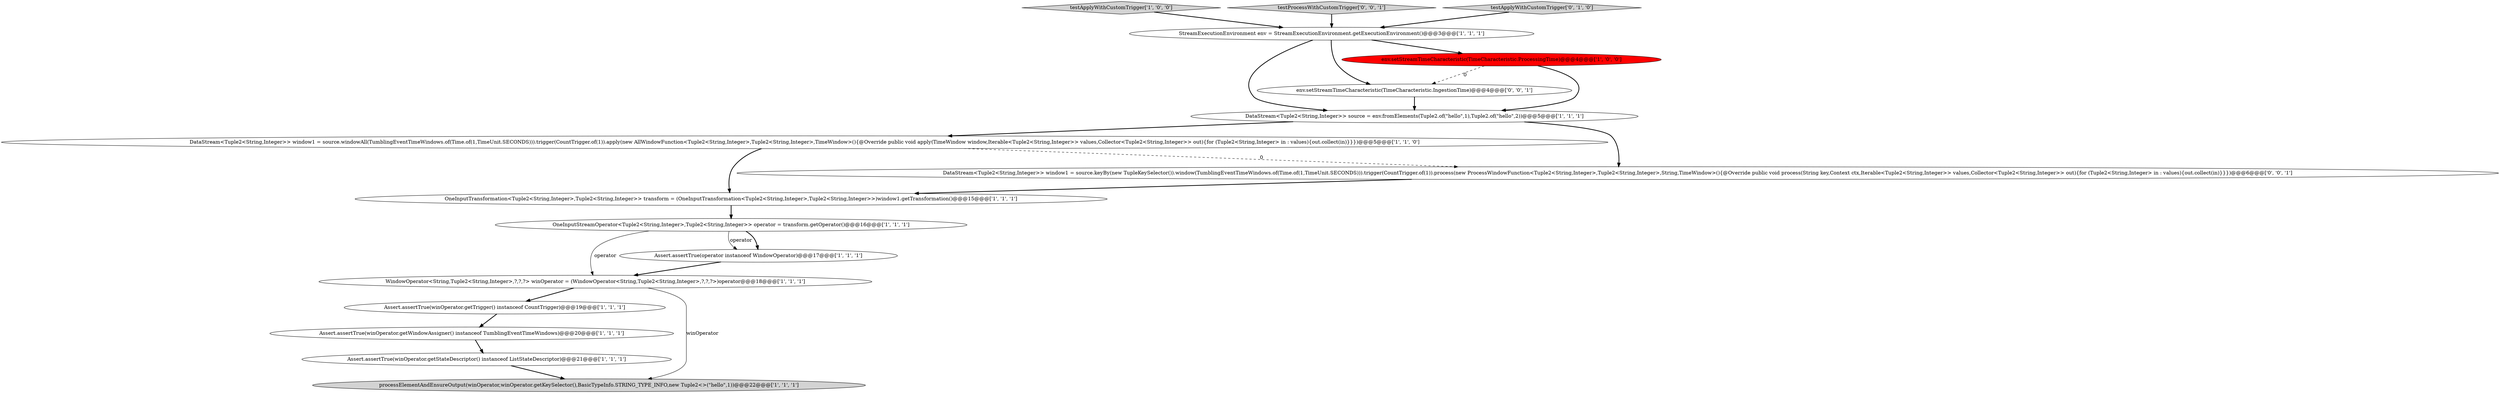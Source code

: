 digraph {
2 [style = filled, label = "WindowOperator<String,Tuple2<String,Integer>,?,?,?> winOperator = (WindowOperator<String,Tuple2<String,Integer>,?,?,?>)operator@@@18@@@['1', '1', '1']", fillcolor = white, shape = ellipse image = "AAA0AAABBB1BBB"];
15 [style = filled, label = "env.setStreamTimeCharacteristic(TimeCharacteristic.IngestionTime)@@@4@@@['0', '0', '1']", fillcolor = white, shape = ellipse image = "AAA0AAABBB3BBB"];
8 [style = filled, label = "testApplyWithCustomTrigger['1', '0', '0']", fillcolor = lightgray, shape = diamond image = "AAA0AAABBB1BBB"];
7 [style = filled, label = "Assert.assertTrue(winOperator.getStateDescriptor() instanceof ListStateDescriptor)@@@21@@@['1', '1', '1']", fillcolor = white, shape = ellipse image = "AAA0AAABBB1BBB"];
11 [style = filled, label = "DataStream<Tuple2<String,Integer>> source = env.fromElements(Tuple2.of(\"hello\",1),Tuple2.of(\"hello\",2))@@@5@@@['1', '1', '1']", fillcolor = white, shape = ellipse image = "AAA0AAABBB1BBB"];
16 [style = filled, label = "testProcessWithCustomTrigger['0', '0', '1']", fillcolor = lightgray, shape = diamond image = "AAA0AAABBB3BBB"];
13 [style = filled, label = "testApplyWithCustomTrigger['0', '1', '0']", fillcolor = lightgray, shape = diamond image = "AAA0AAABBB2BBB"];
9 [style = filled, label = "DataStream<Tuple2<String,Integer>> window1 = source.windowAll(TumblingEventTimeWindows.of(Time.of(1,TimeUnit.SECONDS))).trigger(CountTrigger.of(1)).apply(new AllWindowFunction<Tuple2<String,Integer>,Tuple2<String,Integer>,TimeWindow>(){@Override public void apply(TimeWindow window,Iterable<Tuple2<String,Integer>> values,Collector<Tuple2<String,Integer>> out){for (Tuple2<String,Integer> in : values){out.collect(in)}}})@@@5@@@['1', '1', '0']", fillcolor = white, shape = ellipse image = "AAA0AAABBB1BBB"];
5 [style = filled, label = "OneInputStreamOperator<Tuple2<String,Integer>,Tuple2<String,Integer>> operator = transform.getOperator()@@@16@@@['1', '1', '1']", fillcolor = white, shape = ellipse image = "AAA0AAABBB1BBB"];
4 [style = filled, label = "Assert.assertTrue(winOperator.getTrigger() instanceof CountTrigger)@@@19@@@['1', '1', '1']", fillcolor = white, shape = ellipse image = "AAA0AAABBB1BBB"];
3 [style = filled, label = "OneInputTransformation<Tuple2<String,Integer>,Tuple2<String,Integer>> transform = (OneInputTransformation<Tuple2<String,Integer>,Tuple2<String,Integer>>)window1.getTransformation()@@@15@@@['1', '1', '1']", fillcolor = white, shape = ellipse image = "AAA0AAABBB1BBB"];
10 [style = filled, label = "Assert.assertTrue(operator instanceof WindowOperator)@@@17@@@['1', '1', '1']", fillcolor = white, shape = ellipse image = "AAA0AAABBB1BBB"];
6 [style = filled, label = "env.setStreamTimeCharacteristic(TimeCharacteristic.ProcessingTime)@@@4@@@['1', '0', '0']", fillcolor = red, shape = ellipse image = "AAA1AAABBB1BBB"];
0 [style = filled, label = "Assert.assertTrue(winOperator.getWindowAssigner() instanceof TumblingEventTimeWindows)@@@20@@@['1', '1', '1']", fillcolor = white, shape = ellipse image = "AAA0AAABBB1BBB"];
14 [style = filled, label = "DataStream<Tuple2<String,Integer>> window1 = source.keyBy(new TupleKeySelector()).window(TumblingEventTimeWindows.of(Time.of(1,TimeUnit.SECONDS))).trigger(CountTrigger.of(1)).process(new ProcessWindowFunction<Tuple2<String,Integer>,Tuple2<String,Integer>,String,TimeWindow>(){@Override public void process(String key,Context ctx,Iterable<Tuple2<String,Integer>> values,Collector<Tuple2<String,Integer>> out){for (Tuple2<String,Integer> in : values){out.collect(in)}}})@@@6@@@['0', '0', '1']", fillcolor = white, shape = ellipse image = "AAA0AAABBB3BBB"];
12 [style = filled, label = "processElementAndEnsureOutput(winOperator,winOperator.getKeySelector(),BasicTypeInfo.STRING_TYPE_INFO,new Tuple2<>(\"hello\",1))@@@22@@@['1', '1', '1']", fillcolor = lightgray, shape = ellipse image = "AAA0AAABBB1BBB"];
1 [style = filled, label = "StreamExecutionEnvironment env = StreamExecutionEnvironment.getExecutionEnvironment()@@@3@@@['1', '1', '1']", fillcolor = white, shape = ellipse image = "AAA0AAABBB1BBB"];
14->3 [style = bold, label=""];
5->10 [style = bold, label=""];
11->14 [style = bold, label=""];
7->12 [style = bold, label=""];
1->15 [style = bold, label=""];
11->9 [style = bold, label=""];
2->4 [style = bold, label=""];
13->1 [style = bold, label=""];
1->11 [style = bold, label=""];
4->0 [style = bold, label=""];
0->7 [style = bold, label=""];
8->1 [style = bold, label=""];
3->5 [style = bold, label=""];
1->6 [style = bold, label=""];
9->14 [style = dashed, label="0"];
15->11 [style = bold, label=""];
16->1 [style = bold, label=""];
6->15 [style = dashed, label="0"];
5->2 [style = solid, label="operator"];
6->11 [style = bold, label=""];
9->3 [style = bold, label=""];
10->2 [style = bold, label=""];
2->12 [style = solid, label="winOperator"];
5->10 [style = solid, label="operator"];
}
